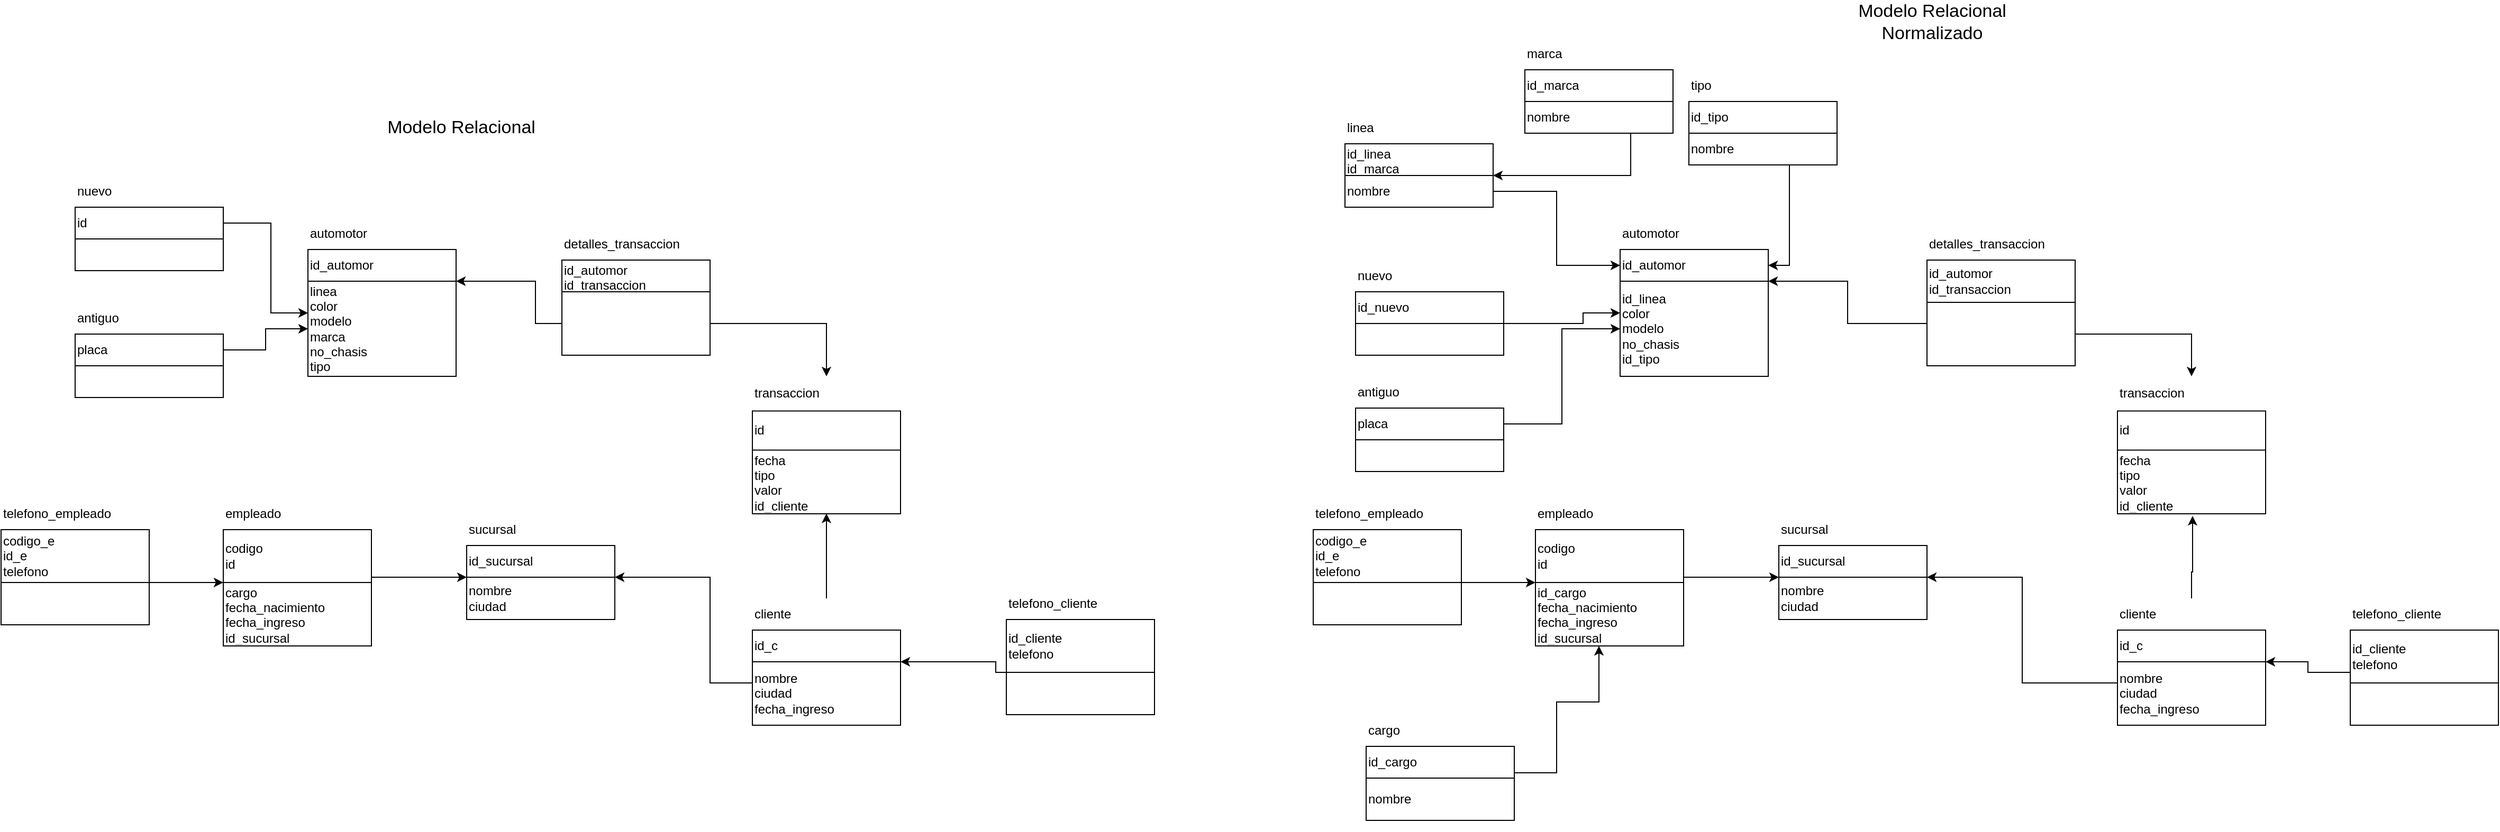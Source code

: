 <mxfile version="21.7.2" type="github">
  <diagram id="R2lEEEUBdFMjLlhIrx00" name="Page-1">
    <mxGraphModel dx="2007" dy="1771" grid="1" gridSize="10" guides="1" tooltips="1" connect="1" arrows="1" fold="1" page="1" pageScale="1" pageWidth="850" pageHeight="1100" math="0" shadow="0" extFonts="Permanent Marker^https://fonts.googleapis.com/css?family=Permanent+Marker">
      <root>
        <mxCell id="0" />
        <mxCell id="1" parent="0" />
        <mxCell id="caQOpXR8TpU0hCaSds-r-81" value="" style="group" vertex="1" connectable="0" parent="1">
          <mxGeometry x="-100" y="120" width="140" height="110" as="geometry" />
        </mxCell>
        <mxCell id="caQOpXR8TpU0hCaSds-r-75" value="" style="shape=table;startSize=0;container=1;collapsible=0;childLayout=tableLayout;" vertex="1" parent="caQOpXR8TpU0hCaSds-r-81">
          <mxGeometry y="30" width="140" height="120" as="geometry" />
        </mxCell>
        <mxCell id="caQOpXR8TpU0hCaSds-r-76" value="" style="shape=tableRow;horizontal=0;startSize=0;swimlaneHead=0;swimlaneBody=0;strokeColor=inherit;top=0;left=0;bottom=0;right=0;collapsible=0;dropTarget=0;fillColor=none;points=[[0,0.5],[1,0.5]];portConstraint=eastwest;" vertex="1" parent="caQOpXR8TpU0hCaSds-r-75">
          <mxGeometry width="140" height="30" as="geometry" />
        </mxCell>
        <mxCell id="caQOpXR8TpU0hCaSds-r-77" value="id_automor" style="shape=partialRectangle;html=1;whiteSpace=wrap;connectable=0;strokeColor=inherit;overflow=hidden;fillColor=none;top=0;left=0;bottom=0;right=0;pointerEvents=1;align=left;" vertex="1" parent="caQOpXR8TpU0hCaSds-r-76">
          <mxGeometry width="140" height="30" as="geometry">
            <mxRectangle width="140" height="30" as="alternateBounds" />
          </mxGeometry>
        </mxCell>
        <mxCell id="caQOpXR8TpU0hCaSds-r-78" value="" style="shape=tableRow;horizontal=0;startSize=0;swimlaneHead=0;swimlaneBody=0;strokeColor=inherit;top=0;left=0;bottom=0;right=0;collapsible=0;dropTarget=0;fillColor=none;points=[[0,0.5],[1,0.5]];portConstraint=eastwest;" vertex="1" parent="caQOpXR8TpU0hCaSds-r-75">
          <mxGeometry y="30" width="140" height="90" as="geometry" />
        </mxCell>
        <mxCell id="caQOpXR8TpU0hCaSds-r-79" value="linea&lt;br style=&quot;border-color: var(--border-color);&quot;&gt;&lt;span style=&quot;&quot;&gt;color&lt;/span&gt;&lt;br style=&quot;border-color: var(--border-color);&quot;&gt;&lt;span style=&quot;&quot;&gt;modelo&lt;/span&gt;&lt;br style=&quot;border-color: var(--border-color);&quot;&gt;&lt;span style=&quot;&quot;&gt;marca&lt;/span&gt;&lt;br style=&quot;border-color: var(--border-color);&quot;&gt;&lt;span style=&quot;&quot;&gt;no_chasis&lt;/span&gt;&lt;br style=&quot;border-color: var(--border-color);&quot;&gt;&lt;span style=&quot;&quot;&gt;tipo&lt;/span&gt;&lt;span style=&quot;border-color: var(--border-color);&quot;&gt;&lt;span style=&quot;white-space: pre;&quot;&gt;&amp;nbsp;&amp;nbsp;&amp;nbsp;&amp;nbsp;&lt;/span&gt;&lt;/span&gt;&lt;span style=&quot;border-color: var(--border-color);&quot;&gt;&lt;span style=&quot;white-space: pre;&quot;&gt;&amp;nbsp;&amp;nbsp;&amp;nbsp;&amp;nbsp;&lt;/span&gt;&lt;/span&gt;&lt;span style=&quot;border-color: var(--border-color);&quot;&gt;&lt;span style=&quot;white-space: pre;&quot;&gt;&amp;nbsp;&amp;nbsp;&amp;nbsp;&amp;nbsp;&lt;/span&gt;&lt;/span&gt;&lt;span style=&quot;border-color: var(--border-color);&quot;&gt;&lt;span style=&quot;white-space: pre;&quot;&gt;&amp;nbsp;&amp;nbsp;&amp;nbsp;&amp;nbsp;&lt;/span&gt;&lt;/span&gt;&lt;span style=&quot;border-color: var(--border-color);&quot;&gt;&lt;span style=&quot;white-space: pre;&quot;&gt;&amp;nbsp;&amp;nbsp;&amp;nbsp;&amp;nbsp;&lt;/span&gt;&lt;/span&gt;&lt;span style=&quot;border-color: var(--border-color);&quot;&gt;&lt;span style=&quot;white-space: pre;&quot;&gt;&amp;nbsp;&amp;nbsp;&amp;nbsp;&amp;nbsp;&lt;/span&gt;&lt;/span&gt;&lt;span style=&quot;border-color: var(--border-color);&quot;&gt;&lt;span style=&quot;white-space: pre;&quot;&gt;&amp;nbsp;&amp;nbsp;&amp;nbsp;&amp;nbsp;&lt;/span&gt;&lt;/span&gt;&lt;span style=&quot;border-color: var(--border-color);&quot;&gt;&lt;span style=&quot;white-space: pre;&quot;&gt;&amp;nbsp;&amp;nbsp;&amp;nbsp;&amp;nbsp;&lt;/span&gt;&lt;/span&gt;&lt;span style=&quot;border-color: var(--border-color);&quot;&gt;&lt;span style=&quot;white-space: pre;&quot;&gt;&amp;nbsp;&amp;nbsp;&amp;nbsp;&amp;nbsp;&lt;/span&gt;&lt;/span&gt;" style="shape=partialRectangle;html=1;whiteSpace=wrap;connectable=0;strokeColor=inherit;overflow=hidden;fillColor=none;top=0;left=0;bottom=0;right=0;pointerEvents=1;align=left;" vertex="1" parent="caQOpXR8TpU0hCaSds-r-78">
          <mxGeometry width="140" height="90" as="geometry">
            <mxRectangle width="140" height="90" as="alternateBounds" />
          </mxGeometry>
        </mxCell>
        <mxCell id="caQOpXR8TpU0hCaSds-r-80" value="automotor" style="text;html=1;strokeColor=none;fillColor=none;align=left;verticalAlign=middle;whiteSpace=wrap;rounded=0;" vertex="1" parent="caQOpXR8TpU0hCaSds-r-81">
          <mxGeometry width="140" height="30" as="geometry" />
        </mxCell>
        <mxCell id="caQOpXR8TpU0hCaSds-r-86" value="" style="group" vertex="1" connectable="0" parent="1">
          <mxGeometry x="-320" y="80" width="140" height="110" as="geometry" />
        </mxCell>
        <mxCell id="caQOpXR8TpU0hCaSds-r-87" value="" style="shape=table;startSize=0;container=1;collapsible=0;childLayout=tableLayout;" vertex="1" parent="caQOpXR8TpU0hCaSds-r-86">
          <mxGeometry y="30" width="140" height="60" as="geometry" />
        </mxCell>
        <mxCell id="caQOpXR8TpU0hCaSds-r-88" value="" style="shape=tableRow;horizontal=0;startSize=0;swimlaneHead=0;swimlaneBody=0;strokeColor=inherit;top=0;left=0;bottom=0;right=0;collapsible=0;dropTarget=0;fillColor=none;points=[[0,0.5],[1,0.5]];portConstraint=eastwest;" vertex="1" parent="caQOpXR8TpU0hCaSds-r-87">
          <mxGeometry width="140" height="30" as="geometry" />
        </mxCell>
        <mxCell id="caQOpXR8TpU0hCaSds-r-89" value="id" style="shape=partialRectangle;html=1;whiteSpace=wrap;connectable=0;strokeColor=inherit;overflow=hidden;fillColor=none;top=0;left=0;bottom=0;right=0;pointerEvents=1;align=left;" vertex="1" parent="caQOpXR8TpU0hCaSds-r-88">
          <mxGeometry width="140" height="30" as="geometry">
            <mxRectangle width="140" height="30" as="alternateBounds" />
          </mxGeometry>
        </mxCell>
        <mxCell id="caQOpXR8TpU0hCaSds-r-90" value="" style="shape=tableRow;horizontal=0;startSize=0;swimlaneHead=0;swimlaneBody=0;strokeColor=inherit;top=0;left=0;bottom=0;right=0;collapsible=0;dropTarget=0;fillColor=none;points=[[0,0.5],[1,0.5]];portConstraint=eastwest;" vertex="1" parent="caQOpXR8TpU0hCaSds-r-87">
          <mxGeometry y="30" width="140" height="30" as="geometry" />
        </mxCell>
        <mxCell id="caQOpXR8TpU0hCaSds-r-91" value="" style="shape=partialRectangle;html=1;whiteSpace=wrap;connectable=0;strokeColor=inherit;overflow=hidden;fillColor=none;top=0;left=0;bottom=0;right=0;pointerEvents=1;align=left;" vertex="1" parent="caQOpXR8TpU0hCaSds-r-90">
          <mxGeometry width="140" height="30" as="geometry">
            <mxRectangle width="140" height="30" as="alternateBounds" />
          </mxGeometry>
        </mxCell>
        <mxCell id="caQOpXR8TpU0hCaSds-r-92" value="nuevo" style="text;html=1;strokeColor=none;fillColor=none;align=left;verticalAlign=middle;whiteSpace=wrap;rounded=0;" vertex="1" parent="caQOpXR8TpU0hCaSds-r-86">
          <mxGeometry width="140" height="30" as="geometry" />
        </mxCell>
        <mxCell id="caQOpXR8TpU0hCaSds-r-93" value="" style="group" vertex="1" connectable="0" parent="1">
          <mxGeometry x="-320" y="200" width="140" height="110" as="geometry" />
        </mxCell>
        <mxCell id="caQOpXR8TpU0hCaSds-r-94" value="" style="shape=table;startSize=0;container=1;collapsible=0;childLayout=tableLayout;" vertex="1" parent="caQOpXR8TpU0hCaSds-r-93">
          <mxGeometry y="30" width="140" height="60" as="geometry" />
        </mxCell>
        <mxCell id="caQOpXR8TpU0hCaSds-r-95" value="" style="shape=tableRow;horizontal=0;startSize=0;swimlaneHead=0;swimlaneBody=0;strokeColor=inherit;top=0;left=0;bottom=0;right=0;collapsible=0;dropTarget=0;fillColor=none;points=[[0,0.5],[1,0.5]];portConstraint=eastwest;" vertex="1" parent="caQOpXR8TpU0hCaSds-r-94">
          <mxGeometry width="140" height="30" as="geometry" />
        </mxCell>
        <mxCell id="caQOpXR8TpU0hCaSds-r-96" value="placa" style="shape=partialRectangle;html=1;whiteSpace=wrap;connectable=0;strokeColor=inherit;overflow=hidden;fillColor=none;top=0;left=0;bottom=0;right=0;pointerEvents=1;align=left;" vertex="1" parent="caQOpXR8TpU0hCaSds-r-95">
          <mxGeometry width="140" height="30" as="geometry">
            <mxRectangle width="140" height="30" as="alternateBounds" />
          </mxGeometry>
        </mxCell>
        <mxCell id="caQOpXR8TpU0hCaSds-r-97" value="" style="shape=tableRow;horizontal=0;startSize=0;swimlaneHead=0;swimlaneBody=0;strokeColor=inherit;top=0;left=0;bottom=0;right=0;collapsible=0;dropTarget=0;fillColor=none;points=[[0,0.5],[1,0.5]];portConstraint=eastwest;" vertex="1" parent="caQOpXR8TpU0hCaSds-r-94">
          <mxGeometry y="30" width="140" height="30" as="geometry" />
        </mxCell>
        <mxCell id="caQOpXR8TpU0hCaSds-r-98" value="" style="shape=partialRectangle;html=1;whiteSpace=wrap;connectable=0;strokeColor=inherit;overflow=hidden;fillColor=none;top=0;left=0;bottom=0;right=0;pointerEvents=1;align=left;" vertex="1" parent="caQOpXR8TpU0hCaSds-r-97">
          <mxGeometry width="140" height="30" as="geometry">
            <mxRectangle width="140" height="30" as="alternateBounds" />
          </mxGeometry>
        </mxCell>
        <mxCell id="caQOpXR8TpU0hCaSds-r-99" value="antiguo" style="text;html=1;strokeColor=none;fillColor=none;align=left;verticalAlign=middle;whiteSpace=wrap;rounded=0;" vertex="1" parent="caQOpXR8TpU0hCaSds-r-93">
          <mxGeometry width="140" height="30" as="geometry" />
        </mxCell>
        <mxCell id="caQOpXR8TpU0hCaSds-r-100" style="edgeStyle=orthogonalEdgeStyle;rounded=0;orthogonalLoop=1;jettySize=auto;html=1;" edge="1" parent="1" source="caQOpXR8TpU0hCaSds-r-88" target="caQOpXR8TpU0hCaSds-r-78">
          <mxGeometry relative="1" as="geometry">
            <Array as="points">
              <mxPoint x="-135" y="125" />
              <mxPoint x="-135" y="210" />
            </Array>
          </mxGeometry>
        </mxCell>
        <mxCell id="caQOpXR8TpU0hCaSds-r-101" style="edgeStyle=orthogonalEdgeStyle;rounded=0;orthogonalLoop=1;jettySize=auto;html=1;" edge="1" parent="1" source="caQOpXR8TpU0hCaSds-r-95" target="caQOpXR8TpU0hCaSds-r-78">
          <mxGeometry relative="1" as="geometry" />
        </mxCell>
        <mxCell id="caQOpXR8TpU0hCaSds-r-102" value="" style="group" vertex="1" connectable="0" parent="1">
          <mxGeometry x="-180" y="385" width="140" height="110" as="geometry" />
        </mxCell>
        <mxCell id="caQOpXR8TpU0hCaSds-r-103" value="" style="shape=table;startSize=0;container=1;collapsible=0;childLayout=tableLayout;" vertex="1" parent="caQOpXR8TpU0hCaSds-r-102">
          <mxGeometry y="30" width="140" height="110" as="geometry" />
        </mxCell>
        <mxCell id="caQOpXR8TpU0hCaSds-r-104" value="" style="shape=tableRow;horizontal=0;startSize=0;swimlaneHead=0;swimlaneBody=0;strokeColor=inherit;top=0;left=0;bottom=0;right=0;collapsible=0;dropTarget=0;fillColor=none;points=[[0,0.5],[1,0.5]];portConstraint=eastwest;" vertex="1" parent="caQOpXR8TpU0hCaSds-r-103">
          <mxGeometry width="140" height="50" as="geometry" />
        </mxCell>
        <mxCell id="caQOpXR8TpU0hCaSds-r-105" value="codigo&lt;br&gt;id" style="shape=partialRectangle;html=1;whiteSpace=wrap;connectable=0;strokeColor=inherit;overflow=hidden;fillColor=none;top=0;left=0;bottom=0;right=0;pointerEvents=1;align=left;" vertex="1" parent="caQOpXR8TpU0hCaSds-r-104">
          <mxGeometry width="140" height="50" as="geometry">
            <mxRectangle width="140" height="50" as="alternateBounds" />
          </mxGeometry>
        </mxCell>
        <mxCell id="caQOpXR8TpU0hCaSds-r-106" value="" style="shape=tableRow;horizontal=0;startSize=0;swimlaneHead=0;swimlaneBody=0;strokeColor=inherit;top=0;left=0;bottom=0;right=0;collapsible=0;dropTarget=0;fillColor=none;points=[[0,0.5],[1,0.5]];portConstraint=eastwest;" vertex="1" parent="caQOpXR8TpU0hCaSds-r-103">
          <mxGeometry y="50" width="140" height="60" as="geometry" />
        </mxCell>
        <mxCell id="caQOpXR8TpU0hCaSds-r-107" value="cargo&lt;br&gt;fecha_nacimiento&lt;br&gt;fecha_ingreso&lt;span style=&quot;white-space: pre;&quot;&gt;&#x9;&lt;/span&gt;&lt;br&gt;id_sucursal" style="shape=partialRectangle;html=1;whiteSpace=wrap;connectable=0;strokeColor=inherit;overflow=hidden;fillColor=none;top=0;left=0;bottom=0;right=0;pointerEvents=1;align=left;" vertex="1" parent="caQOpXR8TpU0hCaSds-r-106">
          <mxGeometry width="140" height="60" as="geometry">
            <mxRectangle width="140" height="60" as="alternateBounds" />
          </mxGeometry>
        </mxCell>
        <mxCell id="caQOpXR8TpU0hCaSds-r-108" value="empleado" style="text;html=1;strokeColor=none;fillColor=none;align=left;verticalAlign=middle;whiteSpace=wrap;rounded=0;" vertex="1" parent="caQOpXR8TpU0hCaSds-r-102">
          <mxGeometry width="140" height="30" as="geometry" />
        </mxCell>
        <mxCell id="caQOpXR8TpU0hCaSds-r-114" value="" style="group" vertex="1" connectable="0" parent="1">
          <mxGeometry x="-390" y="385" width="140" height="110" as="geometry" />
        </mxCell>
        <mxCell id="caQOpXR8TpU0hCaSds-r-115" value="" style="shape=table;startSize=0;container=1;collapsible=0;childLayout=tableLayout;" vertex="1" parent="caQOpXR8TpU0hCaSds-r-114">
          <mxGeometry y="30" width="140" height="90" as="geometry" />
        </mxCell>
        <mxCell id="caQOpXR8TpU0hCaSds-r-116" value="" style="shape=tableRow;horizontal=0;startSize=0;swimlaneHead=0;swimlaneBody=0;strokeColor=inherit;top=0;left=0;bottom=0;right=0;collapsible=0;dropTarget=0;fillColor=none;points=[[0,0.5],[1,0.5]];portConstraint=eastwest;" vertex="1" parent="caQOpXR8TpU0hCaSds-r-115">
          <mxGeometry width="140" height="50" as="geometry" />
        </mxCell>
        <mxCell id="caQOpXR8TpU0hCaSds-r-117" value="codigo_e&lt;br&gt;id_e&lt;br&gt;telefono" style="shape=partialRectangle;html=1;whiteSpace=wrap;connectable=0;strokeColor=inherit;overflow=hidden;fillColor=none;top=0;left=0;bottom=0;right=0;pointerEvents=1;align=left;" vertex="1" parent="caQOpXR8TpU0hCaSds-r-116">
          <mxGeometry width="140" height="50" as="geometry">
            <mxRectangle width="140" height="50" as="alternateBounds" />
          </mxGeometry>
        </mxCell>
        <mxCell id="caQOpXR8TpU0hCaSds-r-118" value="" style="shape=tableRow;horizontal=0;startSize=0;swimlaneHead=0;swimlaneBody=0;strokeColor=inherit;top=0;left=0;bottom=0;right=0;collapsible=0;dropTarget=0;fillColor=none;points=[[0,0.5],[1,0.5]];portConstraint=eastwest;" vertex="1" parent="caQOpXR8TpU0hCaSds-r-115">
          <mxGeometry y="50" width="140" height="40" as="geometry" />
        </mxCell>
        <mxCell id="caQOpXR8TpU0hCaSds-r-119" value="" style="shape=partialRectangle;html=1;whiteSpace=wrap;connectable=0;strokeColor=inherit;overflow=hidden;fillColor=none;top=0;left=0;bottom=0;right=0;pointerEvents=1;align=left;" vertex="1" parent="caQOpXR8TpU0hCaSds-r-118">
          <mxGeometry width="140" height="40" as="geometry">
            <mxRectangle width="140" height="40" as="alternateBounds" />
          </mxGeometry>
        </mxCell>
        <mxCell id="caQOpXR8TpU0hCaSds-r-120" value="telefono_empleado" style="text;html=1;strokeColor=none;fillColor=none;align=left;verticalAlign=middle;whiteSpace=wrap;rounded=0;" vertex="1" parent="caQOpXR8TpU0hCaSds-r-114">
          <mxGeometry width="140" height="30" as="geometry" />
        </mxCell>
        <mxCell id="caQOpXR8TpU0hCaSds-r-121" style="edgeStyle=orthogonalEdgeStyle;rounded=0;orthogonalLoop=1;jettySize=auto;html=1;" edge="1" parent="1" source="caQOpXR8TpU0hCaSds-r-116" target="caQOpXR8TpU0hCaSds-r-104">
          <mxGeometry relative="1" as="geometry">
            <Array as="points">
              <mxPoint x="-230" y="465" />
              <mxPoint x="-230" y="465" />
            </Array>
          </mxGeometry>
        </mxCell>
        <mxCell id="caQOpXR8TpU0hCaSds-r-122" value="" style="group" vertex="1" connectable="0" parent="1">
          <mxGeometry x="320" y="270" width="140" height="130" as="geometry" />
        </mxCell>
        <mxCell id="caQOpXR8TpU0hCaSds-r-123" value="" style="shape=table;startSize=0;container=1;collapsible=0;childLayout=tableLayout;" vertex="1" parent="caQOpXR8TpU0hCaSds-r-122">
          <mxGeometry y="32.73" width="140" height="97.27" as="geometry" />
        </mxCell>
        <mxCell id="caQOpXR8TpU0hCaSds-r-124" value="" style="shape=tableRow;horizontal=0;startSize=0;swimlaneHead=0;swimlaneBody=0;strokeColor=inherit;top=0;left=0;bottom=0;right=0;collapsible=0;dropTarget=0;fillColor=none;points=[[0,0.5],[1,0.5]];portConstraint=eastwest;" vertex="1" parent="caQOpXR8TpU0hCaSds-r-123">
          <mxGeometry width="140" height="37" as="geometry" />
        </mxCell>
        <mxCell id="caQOpXR8TpU0hCaSds-r-125" value="id" style="shape=partialRectangle;html=1;whiteSpace=wrap;connectable=0;strokeColor=inherit;overflow=hidden;fillColor=none;top=0;left=0;bottom=0;right=0;pointerEvents=1;align=left;" vertex="1" parent="caQOpXR8TpU0hCaSds-r-124">
          <mxGeometry width="140" height="37" as="geometry">
            <mxRectangle width="140" height="37" as="alternateBounds" />
          </mxGeometry>
        </mxCell>
        <mxCell id="caQOpXR8TpU0hCaSds-r-126" value="" style="shape=tableRow;horizontal=0;startSize=0;swimlaneHead=0;swimlaneBody=0;strokeColor=inherit;top=0;left=0;bottom=0;right=0;collapsible=0;dropTarget=0;fillColor=none;points=[[0,0.5],[1,0.5]];portConstraint=eastwest;" vertex="1" parent="caQOpXR8TpU0hCaSds-r-123">
          <mxGeometry y="37" width="140" height="60" as="geometry" />
        </mxCell>
        <mxCell id="caQOpXR8TpU0hCaSds-r-127" value="fecha&lt;br&gt;tipo&lt;br&gt;valor&lt;br&gt;id_cliente" style="shape=partialRectangle;html=1;whiteSpace=wrap;connectable=0;strokeColor=inherit;overflow=hidden;fillColor=none;top=0;left=0;bottom=0;right=0;pointerEvents=1;align=left;" vertex="1" parent="caQOpXR8TpU0hCaSds-r-126">
          <mxGeometry width="140" height="60" as="geometry">
            <mxRectangle width="140" height="60" as="alternateBounds" />
          </mxGeometry>
        </mxCell>
        <mxCell id="caQOpXR8TpU0hCaSds-r-128" value="transaccion" style="text;html=1;strokeColor=none;fillColor=none;align=left;verticalAlign=middle;whiteSpace=wrap;rounded=0;" vertex="1" parent="caQOpXR8TpU0hCaSds-r-122">
          <mxGeometry width="140" height="32.727" as="geometry" />
        </mxCell>
        <mxCell id="caQOpXR8TpU0hCaSds-r-129" value="" style="group" vertex="1" connectable="0" parent="1">
          <mxGeometry x="50" y="400" width="140" height="110" as="geometry" />
        </mxCell>
        <mxCell id="caQOpXR8TpU0hCaSds-r-130" value="" style="shape=table;startSize=0;container=1;collapsible=0;childLayout=tableLayout;" vertex="1" parent="caQOpXR8TpU0hCaSds-r-129">
          <mxGeometry y="30" width="140" height="70" as="geometry" />
        </mxCell>
        <mxCell id="caQOpXR8TpU0hCaSds-r-131" value="" style="shape=tableRow;horizontal=0;startSize=0;swimlaneHead=0;swimlaneBody=0;strokeColor=inherit;top=0;left=0;bottom=0;right=0;collapsible=0;dropTarget=0;fillColor=none;points=[[0,0.5],[1,0.5]];portConstraint=eastwest;" vertex="1" parent="caQOpXR8TpU0hCaSds-r-130">
          <mxGeometry width="140" height="30" as="geometry" />
        </mxCell>
        <mxCell id="caQOpXR8TpU0hCaSds-r-132" value="id_sucursal" style="shape=partialRectangle;html=1;whiteSpace=wrap;connectable=0;strokeColor=inherit;overflow=hidden;fillColor=none;top=0;left=0;bottom=0;right=0;pointerEvents=1;align=left;" vertex="1" parent="caQOpXR8TpU0hCaSds-r-131">
          <mxGeometry width="140" height="30" as="geometry">
            <mxRectangle width="140" height="30" as="alternateBounds" />
          </mxGeometry>
        </mxCell>
        <mxCell id="caQOpXR8TpU0hCaSds-r-133" value="" style="shape=tableRow;horizontal=0;startSize=0;swimlaneHead=0;swimlaneBody=0;strokeColor=inherit;top=0;left=0;bottom=0;right=0;collapsible=0;dropTarget=0;fillColor=none;points=[[0,0.5],[1,0.5]];portConstraint=eastwest;" vertex="1" parent="caQOpXR8TpU0hCaSds-r-130">
          <mxGeometry y="30" width="140" height="40" as="geometry" />
        </mxCell>
        <mxCell id="caQOpXR8TpU0hCaSds-r-134" value="nombre&lt;br&gt;ciudad" style="shape=partialRectangle;html=1;whiteSpace=wrap;connectable=0;strokeColor=inherit;overflow=hidden;fillColor=none;top=0;left=0;bottom=0;right=0;pointerEvents=1;align=left;" vertex="1" parent="caQOpXR8TpU0hCaSds-r-133">
          <mxGeometry width="140" height="40" as="geometry">
            <mxRectangle width="140" height="40" as="alternateBounds" />
          </mxGeometry>
        </mxCell>
        <mxCell id="caQOpXR8TpU0hCaSds-r-135" value="sucursal" style="text;html=1;strokeColor=none;fillColor=none;align=left;verticalAlign=middle;whiteSpace=wrap;rounded=0;" vertex="1" parent="caQOpXR8TpU0hCaSds-r-129">
          <mxGeometry width="140" height="30" as="geometry" />
        </mxCell>
        <mxCell id="caQOpXR8TpU0hCaSds-r-136" value="" style="group" vertex="1" connectable="0" parent="1">
          <mxGeometry x="320" y="480" width="140" height="110" as="geometry" />
        </mxCell>
        <mxCell id="caQOpXR8TpU0hCaSds-r-137" value="" style="shape=table;startSize=0;container=1;collapsible=0;childLayout=tableLayout;" vertex="1" parent="caQOpXR8TpU0hCaSds-r-136">
          <mxGeometry y="30" width="140" height="90" as="geometry" />
        </mxCell>
        <mxCell id="caQOpXR8TpU0hCaSds-r-138" value="" style="shape=tableRow;horizontal=0;startSize=0;swimlaneHead=0;swimlaneBody=0;strokeColor=inherit;top=0;left=0;bottom=0;right=0;collapsible=0;dropTarget=0;fillColor=none;points=[[0,0.5],[1,0.5]];portConstraint=eastwest;" vertex="1" parent="caQOpXR8TpU0hCaSds-r-137">
          <mxGeometry width="140" height="30" as="geometry" />
        </mxCell>
        <mxCell id="caQOpXR8TpU0hCaSds-r-139" value="id_c" style="shape=partialRectangle;html=1;whiteSpace=wrap;connectable=0;strokeColor=inherit;overflow=hidden;fillColor=none;top=0;left=0;bottom=0;right=0;pointerEvents=1;align=left;" vertex="1" parent="caQOpXR8TpU0hCaSds-r-138">
          <mxGeometry width="140" height="30" as="geometry">
            <mxRectangle width="140" height="30" as="alternateBounds" />
          </mxGeometry>
        </mxCell>
        <mxCell id="caQOpXR8TpU0hCaSds-r-140" value="" style="shape=tableRow;horizontal=0;startSize=0;swimlaneHead=0;swimlaneBody=0;strokeColor=inherit;top=0;left=0;bottom=0;right=0;collapsible=0;dropTarget=0;fillColor=none;points=[[0,0.5],[1,0.5]];portConstraint=eastwest;" vertex="1" parent="caQOpXR8TpU0hCaSds-r-137">
          <mxGeometry y="30" width="140" height="60" as="geometry" />
        </mxCell>
        <mxCell id="caQOpXR8TpU0hCaSds-r-141" value="nombre&lt;br&gt;ciudad&lt;br&gt;fecha_ingreso" style="shape=partialRectangle;html=1;whiteSpace=wrap;connectable=0;strokeColor=inherit;overflow=hidden;fillColor=none;top=0;left=0;bottom=0;right=0;pointerEvents=1;align=left;" vertex="1" parent="caQOpXR8TpU0hCaSds-r-140">
          <mxGeometry width="140" height="60" as="geometry">
            <mxRectangle width="140" height="60" as="alternateBounds" />
          </mxGeometry>
        </mxCell>
        <mxCell id="caQOpXR8TpU0hCaSds-r-142" value="cliente" style="text;html=1;strokeColor=none;fillColor=none;align=left;verticalAlign=middle;whiteSpace=wrap;rounded=0;" vertex="1" parent="caQOpXR8TpU0hCaSds-r-136">
          <mxGeometry width="140" height="30" as="geometry" />
        </mxCell>
        <mxCell id="caQOpXR8TpU0hCaSds-r-143" value="" style="group" vertex="1" connectable="0" parent="1">
          <mxGeometry x="560" y="470" width="140" height="110" as="geometry" />
        </mxCell>
        <mxCell id="caQOpXR8TpU0hCaSds-r-144" value="" style="shape=table;startSize=0;container=1;collapsible=0;childLayout=tableLayout;" vertex="1" parent="caQOpXR8TpU0hCaSds-r-143">
          <mxGeometry y="30" width="140" height="90" as="geometry" />
        </mxCell>
        <mxCell id="caQOpXR8TpU0hCaSds-r-145" value="" style="shape=tableRow;horizontal=0;startSize=0;swimlaneHead=0;swimlaneBody=0;strokeColor=inherit;top=0;left=0;bottom=0;right=0;collapsible=0;dropTarget=0;fillColor=none;points=[[0,0.5],[1,0.5]];portConstraint=eastwest;" vertex="1" parent="caQOpXR8TpU0hCaSds-r-144">
          <mxGeometry width="140" height="50" as="geometry" />
        </mxCell>
        <mxCell id="caQOpXR8TpU0hCaSds-r-146" value="id_cliente&lt;br&gt;telefono" style="shape=partialRectangle;html=1;whiteSpace=wrap;connectable=0;strokeColor=inherit;overflow=hidden;fillColor=none;top=0;left=0;bottom=0;right=0;pointerEvents=1;align=left;" vertex="1" parent="caQOpXR8TpU0hCaSds-r-145">
          <mxGeometry width="140" height="50" as="geometry">
            <mxRectangle width="140" height="50" as="alternateBounds" />
          </mxGeometry>
        </mxCell>
        <mxCell id="caQOpXR8TpU0hCaSds-r-147" value="" style="shape=tableRow;horizontal=0;startSize=0;swimlaneHead=0;swimlaneBody=0;strokeColor=inherit;top=0;left=0;bottom=0;right=0;collapsible=0;dropTarget=0;fillColor=none;points=[[0,0.5],[1,0.5]];portConstraint=eastwest;" vertex="1" parent="caQOpXR8TpU0hCaSds-r-144">
          <mxGeometry y="50" width="140" height="40" as="geometry" />
        </mxCell>
        <mxCell id="caQOpXR8TpU0hCaSds-r-148" value="" style="shape=partialRectangle;html=1;whiteSpace=wrap;connectable=0;strokeColor=inherit;overflow=hidden;fillColor=none;top=0;left=0;bottom=0;right=0;pointerEvents=1;align=left;" vertex="1" parent="caQOpXR8TpU0hCaSds-r-147">
          <mxGeometry width="140" height="40" as="geometry">
            <mxRectangle width="140" height="40" as="alternateBounds" />
          </mxGeometry>
        </mxCell>
        <mxCell id="caQOpXR8TpU0hCaSds-r-149" value="telefono_cliente" style="text;html=1;strokeColor=none;fillColor=none;align=left;verticalAlign=middle;whiteSpace=wrap;rounded=0;" vertex="1" parent="caQOpXR8TpU0hCaSds-r-143">
          <mxGeometry width="140" height="30" as="geometry" />
        </mxCell>
        <mxCell id="caQOpXR8TpU0hCaSds-r-150" style="edgeStyle=orthogonalEdgeStyle;rounded=0;orthogonalLoop=1;jettySize=auto;html=1;" edge="1" parent="1" source="caQOpXR8TpU0hCaSds-r-104" target="caQOpXR8TpU0hCaSds-r-131">
          <mxGeometry relative="1" as="geometry">
            <Array as="points">
              <mxPoint x="-20" y="460" />
              <mxPoint x="-20" y="460" />
            </Array>
          </mxGeometry>
        </mxCell>
        <mxCell id="caQOpXR8TpU0hCaSds-r-152" style="edgeStyle=orthogonalEdgeStyle;rounded=0;orthogonalLoop=1;jettySize=auto;html=1;" edge="1" parent="1" source="caQOpXR8TpU0hCaSds-r-145" target="caQOpXR8TpU0hCaSds-r-138">
          <mxGeometry relative="1" as="geometry">
            <Array as="points">
              <mxPoint x="550" y="550" />
              <mxPoint x="550" y="540" />
            </Array>
          </mxGeometry>
        </mxCell>
        <mxCell id="caQOpXR8TpU0hCaSds-r-153" style="edgeStyle=orthogonalEdgeStyle;rounded=0;orthogonalLoop=1;jettySize=auto;html=1;" edge="1" parent="1" source="caQOpXR8TpU0hCaSds-r-140" target="caQOpXR8TpU0hCaSds-r-131">
          <mxGeometry relative="1" as="geometry">
            <Array as="points">
              <mxPoint x="280" y="560" />
              <mxPoint x="280" y="460" />
            </Array>
          </mxGeometry>
        </mxCell>
        <mxCell id="caQOpXR8TpU0hCaSds-r-155" style="edgeStyle=orthogonalEdgeStyle;rounded=0;orthogonalLoop=1;jettySize=auto;html=1;" edge="1" parent="1" source="caQOpXR8TpU0hCaSds-r-142" target="caQOpXR8TpU0hCaSds-r-126">
          <mxGeometry relative="1" as="geometry">
            <Array as="points">
              <mxPoint x="390" y="470" />
              <mxPoint x="390" y="470" />
            </Array>
          </mxGeometry>
        </mxCell>
        <mxCell id="caQOpXR8TpU0hCaSds-r-156" value="Modelo Relacional" style="text;html=1;strokeColor=none;fillColor=none;align=center;verticalAlign=middle;whiteSpace=wrap;rounded=0;fontSize=17;" vertex="1" parent="1">
          <mxGeometry x="-60" y="20" width="210" height="30" as="geometry" />
        </mxCell>
        <mxCell id="caQOpXR8TpU0hCaSds-r-157" value="" style="group" vertex="1" connectable="0" parent="1">
          <mxGeometry x="140" y="130" width="140" height="110" as="geometry" />
        </mxCell>
        <mxCell id="caQOpXR8TpU0hCaSds-r-158" value="" style="shape=table;startSize=0;container=1;collapsible=0;childLayout=tableLayout;" vertex="1" parent="caQOpXR8TpU0hCaSds-r-157">
          <mxGeometry y="30" width="140" height="90" as="geometry" />
        </mxCell>
        <mxCell id="caQOpXR8TpU0hCaSds-r-159" value="" style="shape=tableRow;horizontal=0;startSize=0;swimlaneHead=0;swimlaneBody=0;strokeColor=inherit;top=0;left=0;bottom=0;right=0;collapsible=0;dropTarget=0;fillColor=none;points=[[0,0.5],[1,0.5]];portConstraint=eastwest;" vertex="1" parent="caQOpXR8TpU0hCaSds-r-158">
          <mxGeometry width="140" height="30" as="geometry" />
        </mxCell>
        <mxCell id="caQOpXR8TpU0hCaSds-r-160" value="id_automor&lt;br&gt;id_transaccion" style="shape=partialRectangle;html=1;whiteSpace=wrap;connectable=0;strokeColor=inherit;overflow=hidden;fillColor=none;top=0;left=0;bottom=0;right=0;pointerEvents=1;align=left;" vertex="1" parent="caQOpXR8TpU0hCaSds-r-159">
          <mxGeometry width="140" height="30" as="geometry">
            <mxRectangle width="140" height="30" as="alternateBounds" />
          </mxGeometry>
        </mxCell>
        <mxCell id="caQOpXR8TpU0hCaSds-r-161" value="" style="shape=tableRow;horizontal=0;startSize=0;swimlaneHead=0;swimlaneBody=0;strokeColor=inherit;top=0;left=0;bottom=0;right=0;collapsible=0;dropTarget=0;fillColor=none;points=[[0,0.5],[1,0.5]];portConstraint=eastwest;" vertex="1" parent="caQOpXR8TpU0hCaSds-r-158">
          <mxGeometry y="30" width="140" height="60" as="geometry" />
        </mxCell>
        <mxCell id="caQOpXR8TpU0hCaSds-r-162" value="" style="shape=partialRectangle;html=1;whiteSpace=wrap;connectable=0;strokeColor=inherit;overflow=hidden;fillColor=none;top=0;left=0;bottom=0;right=0;pointerEvents=1;align=left;" vertex="1" parent="caQOpXR8TpU0hCaSds-r-161">
          <mxGeometry width="140" height="60" as="geometry">
            <mxRectangle width="140" height="60" as="alternateBounds" />
          </mxGeometry>
        </mxCell>
        <mxCell id="caQOpXR8TpU0hCaSds-r-163" value="detalles_transaccion" style="text;html=1;strokeColor=none;fillColor=none;align=left;verticalAlign=middle;whiteSpace=wrap;rounded=0;" vertex="1" parent="caQOpXR8TpU0hCaSds-r-157">
          <mxGeometry width="140" height="30" as="geometry" />
        </mxCell>
        <mxCell id="caQOpXR8TpU0hCaSds-r-164" style="edgeStyle=orthogonalEdgeStyle;rounded=0;orthogonalLoop=1;jettySize=auto;html=1;" edge="1" parent="1" source="caQOpXR8TpU0hCaSds-r-161" target="caQOpXR8TpU0hCaSds-r-76">
          <mxGeometry relative="1" as="geometry">
            <Array as="points">
              <mxPoint x="115" y="220" />
              <mxPoint x="115" y="180" />
            </Array>
          </mxGeometry>
        </mxCell>
        <mxCell id="caQOpXR8TpU0hCaSds-r-165" style="edgeStyle=orthogonalEdgeStyle;rounded=0;orthogonalLoop=1;jettySize=auto;html=1;" edge="1" parent="1" source="caQOpXR8TpU0hCaSds-r-161" target="caQOpXR8TpU0hCaSds-r-128">
          <mxGeometry relative="1" as="geometry" />
        </mxCell>
        <mxCell id="caQOpXR8TpU0hCaSds-r-166" value="Modelo Relacional Normalizado" style="text;html=1;strokeColor=none;fillColor=none;align=center;verticalAlign=middle;whiteSpace=wrap;rounded=0;fontSize=17;" vertex="1" parent="1">
          <mxGeometry x="1330" y="-80" width="210" height="30" as="geometry" />
        </mxCell>
        <mxCell id="caQOpXR8TpU0hCaSds-r-167" value="" style="group" vertex="1" connectable="0" parent="1">
          <mxGeometry x="1140" y="120" width="140" height="110" as="geometry" />
        </mxCell>
        <mxCell id="caQOpXR8TpU0hCaSds-r-168" value="" style="shape=table;startSize=0;container=1;collapsible=0;childLayout=tableLayout;" vertex="1" parent="caQOpXR8TpU0hCaSds-r-167">
          <mxGeometry y="30" width="140" height="120" as="geometry" />
        </mxCell>
        <mxCell id="caQOpXR8TpU0hCaSds-r-169" value="" style="shape=tableRow;horizontal=0;startSize=0;swimlaneHead=0;swimlaneBody=0;strokeColor=inherit;top=0;left=0;bottom=0;right=0;collapsible=0;dropTarget=0;fillColor=none;points=[[0,0.5],[1,0.5]];portConstraint=eastwest;" vertex="1" parent="caQOpXR8TpU0hCaSds-r-168">
          <mxGeometry width="140" height="30" as="geometry" />
        </mxCell>
        <mxCell id="caQOpXR8TpU0hCaSds-r-170" value="id_automor" style="shape=partialRectangle;html=1;whiteSpace=wrap;connectable=0;strokeColor=inherit;overflow=hidden;fillColor=none;top=0;left=0;bottom=0;right=0;pointerEvents=1;align=left;" vertex="1" parent="caQOpXR8TpU0hCaSds-r-169">
          <mxGeometry width="140" height="30" as="geometry">
            <mxRectangle width="140" height="30" as="alternateBounds" />
          </mxGeometry>
        </mxCell>
        <mxCell id="caQOpXR8TpU0hCaSds-r-171" value="" style="shape=tableRow;horizontal=0;startSize=0;swimlaneHead=0;swimlaneBody=0;strokeColor=inherit;top=0;left=0;bottom=0;right=0;collapsible=0;dropTarget=0;fillColor=none;points=[[0,0.5],[1,0.5]];portConstraint=eastwest;" vertex="1" parent="caQOpXR8TpU0hCaSds-r-168">
          <mxGeometry y="30" width="140" height="90" as="geometry" />
        </mxCell>
        <mxCell id="caQOpXR8TpU0hCaSds-r-172" value="id_linea&lt;br style=&quot;border-color: var(--border-color);&quot;&gt;&lt;span style=&quot;&quot;&gt;color&lt;/span&gt;&lt;br style=&quot;border-color: var(--border-color);&quot;&gt;&lt;span style=&quot;&quot;&gt;modelo&lt;/span&gt;&lt;br style=&quot;border-color: var(--border-color);&quot;&gt;&lt;span style=&quot;&quot;&gt;no_chasis&lt;/span&gt;&lt;br style=&quot;border-color: var(--border-color);&quot;&gt;&lt;span style=&quot;&quot;&gt;id_tipo&lt;/span&gt;&lt;span style=&quot;border-color: var(--border-color);&quot;&gt;&lt;span style=&quot;white-space: pre;&quot;&gt;&amp;nbsp;&amp;nbsp;&amp;nbsp;&amp;nbsp;&lt;/span&gt;&lt;/span&gt;&lt;span style=&quot;border-color: var(--border-color);&quot;&gt;&lt;span style=&quot;white-space: pre;&quot;&gt;&amp;nbsp;&amp;nbsp;&amp;nbsp;&amp;nbsp;&lt;/span&gt;&lt;/span&gt;&lt;span style=&quot;border-color: var(--border-color);&quot;&gt;&lt;span style=&quot;white-space: pre;&quot;&gt;&amp;nbsp;&amp;nbsp;&amp;nbsp;&amp;nbsp;&lt;/span&gt;&lt;/span&gt;&lt;span style=&quot;border-color: var(--border-color);&quot;&gt;&lt;span style=&quot;white-space: pre;&quot;&gt;&amp;nbsp;&amp;nbsp;&amp;nbsp;&amp;nbsp;&lt;/span&gt;&lt;/span&gt;&lt;span style=&quot;border-color: var(--border-color);&quot;&gt;&lt;span style=&quot;white-space: pre;&quot;&gt;&amp;nbsp;&amp;nbsp;&amp;nbsp;&amp;nbsp;&lt;/span&gt;&lt;/span&gt;&lt;span style=&quot;border-color: var(--border-color);&quot;&gt;&lt;span style=&quot;white-space: pre;&quot;&gt;&amp;nbsp;&amp;nbsp;&amp;nbsp;&amp;nbsp;&lt;/span&gt;&lt;/span&gt;&lt;span style=&quot;border-color: var(--border-color);&quot;&gt;&lt;span style=&quot;white-space: pre;&quot;&gt;&amp;nbsp;&amp;nbsp;&amp;nbsp;&amp;nbsp;&lt;/span&gt;&lt;/span&gt;&lt;span style=&quot;border-color: var(--border-color);&quot;&gt;&lt;span style=&quot;white-space: pre;&quot;&gt;&amp;nbsp;&amp;nbsp;&amp;nbsp;&amp;nbsp;&lt;/span&gt;&lt;/span&gt;&lt;span style=&quot;border-color: var(--border-color);&quot;&gt;&lt;span style=&quot;white-space: pre;&quot;&gt;&amp;nbsp;&amp;nbsp;&amp;nbsp;&amp;nbsp;&lt;/span&gt;&lt;/span&gt;" style="shape=partialRectangle;html=1;whiteSpace=wrap;connectable=0;strokeColor=inherit;overflow=hidden;fillColor=none;top=0;left=0;bottom=0;right=0;pointerEvents=1;align=left;" vertex="1" parent="caQOpXR8TpU0hCaSds-r-171">
          <mxGeometry width="140" height="90" as="geometry">
            <mxRectangle width="140" height="90" as="alternateBounds" />
          </mxGeometry>
        </mxCell>
        <mxCell id="caQOpXR8TpU0hCaSds-r-173" value="automotor" style="text;html=1;strokeColor=none;fillColor=none;align=left;verticalAlign=middle;whiteSpace=wrap;rounded=0;" vertex="1" parent="caQOpXR8TpU0hCaSds-r-167">
          <mxGeometry width="140" height="30" as="geometry" />
        </mxCell>
        <mxCell id="caQOpXR8TpU0hCaSds-r-174" value="" style="group" vertex="1" connectable="0" parent="1">
          <mxGeometry x="890" y="160" width="140" height="110" as="geometry" />
        </mxCell>
        <mxCell id="caQOpXR8TpU0hCaSds-r-175" value="" style="shape=table;startSize=0;container=1;collapsible=0;childLayout=tableLayout;" vertex="1" parent="caQOpXR8TpU0hCaSds-r-174">
          <mxGeometry y="30" width="140" height="60" as="geometry" />
        </mxCell>
        <mxCell id="caQOpXR8TpU0hCaSds-r-176" value="" style="shape=tableRow;horizontal=0;startSize=0;swimlaneHead=0;swimlaneBody=0;strokeColor=inherit;top=0;left=0;bottom=0;right=0;collapsible=0;dropTarget=0;fillColor=none;points=[[0,0.5],[1,0.5]];portConstraint=eastwest;" vertex="1" parent="caQOpXR8TpU0hCaSds-r-175">
          <mxGeometry width="140" height="30" as="geometry" />
        </mxCell>
        <mxCell id="caQOpXR8TpU0hCaSds-r-177" value="id_nuevo" style="shape=partialRectangle;html=1;whiteSpace=wrap;connectable=0;strokeColor=inherit;overflow=hidden;fillColor=none;top=0;left=0;bottom=0;right=0;pointerEvents=1;align=left;" vertex="1" parent="caQOpXR8TpU0hCaSds-r-176">
          <mxGeometry width="140" height="30" as="geometry">
            <mxRectangle width="140" height="30" as="alternateBounds" />
          </mxGeometry>
        </mxCell>
        <mxCell id="caQOpXR8TpU0hCaSds-r-178" value="" style="shape=tableRow;horizontal=0;startSize=0;swimlaneHead=0;swimlaneBody=0;strokeColor=inherit;top=0;left=0;bottom=0;right=0;collapsible=0;dropTarget=0;fillColor=none;points=[[0,0.5],[1,0.5]];portConstraint=eastwest;" vertex="1" parent="caQOpXR8TpU0hCaSds-r-175">
          <mxGeometry y="30" width="140" height="30" as="geometry" />
        </mxCell>
        <mxCell id="caQOpXR8TpU0hCaSds-r-179" value="" style="shape=partialRectangle;html=1;whiteSpace=wrap;connectable=0;strokeColor=inherit;overflow=hidden;fillColor=none;top=0;left=0;bottom=0;right=0;pointerEvents=1;align=left;" vertex="1" parent="caQOpXR8TpU0hCaSds-r-178">
          <mxGeometry width="140" height="30" as="geometry">
            <mxRectangle width="140" height="30" as="alternateBounds" />
          </mxGeometry>
        </mxCell>
        <mxCell id="caQOpXR8TpU0hCaSds-r-180" value="nuevo" style="text;html=1;strokeColor=none;fillColor=none;align=left;verticalAlign=middle;whiteSpace=wrap;rounded=0;" vertex="1" parent="caQOpXR8TpU0hCaSds-r-174">
          <mxGeometry width="140" height="30" as="geometry" />
        </mxCell>
        <mxCell id="caQOpXR8TpU0hCaSds-r-181" value="" style="group" vertex="1" connectable="0" parent="1">
          <mxGeometry x="890" y="270" width="140" height="110" as="geometry" />
        </mxCell>
        <mxCell id="caQOpXR8TpU0hCaSds-r-182" value="" style="shape=table;startSize=0;container=1;collapsible=0;childLayout=tableLayout;" vertex="1" parent="caQOpXR8TpU0hCaSds-r-181">
          <mxGeometry y="30" width="140" height="60" as="geometry" />
        </mxCell>
        <mxCell id="caQOpXR8TpU0hCaSds-r-183" value="" style="shape=tableRow;horizontal=0;startSize=0;swimlaneHead=0;swimlaneBody=0;strokeColor=inherit;top=0;left=0;bottom=0;right=0;collapsible=0;dropTarget=0;fillColor=none;points=[[0,0.5],[1,0.5]];portConstraint=eastwest;" vertex="1" parent="caQOpXR8TpU0hCaSds-r-182">
          <mxGeometry width="140" height="30" as="geometry" />
        </mxCell>
        <mxCell id="caQOpXR8TpU0hCaSds-r-184" value="placa" style="shape=partialRectangle;html=1;whiteSpace=wrap;connectable=0;strokeColor=inherit;overflow=hidden;fillColor=none;top=0;left=0;bottom=0;right=0;pointerEvents=1;align=left;" vertex="1" parent="caQOpXR8TpU0hCaSds-r-183">
          <mxGeometry width="140" height="30" as="geometry">
            <mxRectangle width="140" height="30" as="alternateBounds" />
          </mxGeometry>
        </mxCell>
        <mxCell id="caQOpXR8TpU0hCaSds-r-185" value="" style="shape=tableRow;horizontal=0;startSize=0;swimlaneHead=0;swimlaneBody=0;strokeColor=inherit;top=0;left=0;bottom=0;right=0;collapsible=0;dropTarget=0;fillColor=none;points=[[0,0.5],[1,0.5]];portConstraint=eastwest;" vertex="1" parent="caQOpXR8TpU0hCaSds-r-182">
          <mxGeometry y="30" width="140" height="30" as="geometry" />
        </mxCell>
        <mxCell id="caQOpXR8TpU0hCaSds-r-186" value="" style="shape=partialRectangle;html=1;whiteSpace=wrap;connectable=0;strokeColor=inherit;overflow=hidden;fillColor=none;top=0;left=0;bottom=0;right=0;pointerEvents=1;align=left;" vertex="1" parent="caQOpXR8TpU0hCaSds-r-185">
          <mxGeometry width="140" height="30" as="geometry">
            <mxRectangle width="140" height="30" as="alternateBounds" />
          </mxGeometry>
        </mxCell>
        <mxCell id="caQOpXR8TpU0hCaSds-r-187" value="antiguo" style="text;html=1;strokeColor=none;fillColor=none;align=left;verticalAlign=middle;whiteSpace=wrap;rounded=0;" vertex="1" parent="caQOpXR8TpU0hCaSds-r-181">
          <mxGeometry width="140" height="30" as="geometry" />
        </mxCell>
        <mxCell id="caQOpXR8TpU0hCaSds-r-188" style="edgeStyle=orthogonalEdgeStyle;rounded=0;orthogonalLoop=1;jettySize=auto;html=1;" edge="1" parent="1" source="caQOpXR8TpU0hCaSds-r-176" target="caQOpXR8TpU0hCaSds-r-171">
          <mxGeometry relative="1" as="geometry">
            <Array as="points">
              <mxPoint x="1105" y="220" />
              <mxPoint x="1105" y="210" />
            </Array>
          </mxGeometry>
        </mxCell>
        <mxCell id="caQOpXR8TpU0hCaSds-r-189" style="edgeStyle=orthogonalEdgeStyle;rounded=0;orthogonalLoop=1;jettySize=auto;html=1;" edge="1" parent="1" source="caQOpXR8TpU0hCaSds-r-183" target="caQOpXR8TpU0hCaSds-r-171">
          <mxGeometry relative="1" as="geometry" />
        </mxCell>
        <mxCell id="caQOpXR8TpU0hCaSds-r-190" value="" style="group" vertex="1" connectable="0" parent="1">
          <mxGeometry x="1060" y="385" width="140" height="110" as="geometry" />
        </mxCell>
        <mxCell id="caQOpXR8TpU0hCaSds-r-191" value="" style="shape=table;startSize=0;container=1;collapsible=0;childLayout=tableLayout;" vertex="1" parent="caQOpXR8TpU0hCaSds-r-190">
          <mxGeometry y="30" width="140" height="110" as="geometry" />
        </mxCell>
        <mxCell id="caQOpXR8TpU0hCaSds-r-192" value="" style="shape=tableRow;horizontal=0;startSize=0;swimlaneHead=0;swimlaneBody=0;strokeColor=inherit;top=0;left=0;bottom=0;right=0;collapsible=0;dropTarget=0;fillColor=none;points=[[0,0.5],[1,0.5]];portConstraint=eastwest;" vertex="1" parent="caQOpXR8TpU0hCaSds-r-191">
          <mxGeometry width="140" height="50" as="geometry" />
        </mxCell>
        <mxCell id="caQOpXR8TpU0hCaSds-r-193" value="codigo&lt;br&gt;id" style="shape=partialRectangle;html=1;whiteSpace=wrap;connectable=0;strokeColor=inherit;overflow=hidden;fillColor=none;top=0;left=0;bottom=0;right=0;pointerEvents=1;align=left;" vertex="1" parent="caQOpXR8TpU0hCaSds-r-192">
          <mxGeometry width="140" height="50" as="geometry">
            <mxRectangle width="140" height="50" as="alternateBounds" />
          </mxGeometry>
        </mxCell>
        <mxCell id="caQOpXR8TpU0hCaSds-r-194" value="" style="shape=tableRow;horizontal=0;startSize=0;swimlaneHead=0;swimlaneBody=0;strokeColor=inherit;top=0;left=0;bottom=0;right=0;collapsible=0;dropTarget=0;fillColor=none;points=[[0,0.5],[1,0.5]];portConstraint=eastwest;" vertex="1" parent="caQOpXR8TpU0hCaSds-r-191">
          <mxGeometry y="50" width="140" height="60" as="geometry" />
        </mxCell>
        <mxCell id="caQOpXR8TpU0hCaSds-r-195" value="id_cargo&lt;br&gt;fecha_nacimiento&lt;br&gt;fecha_ingreso&lt;span style=&quot;white-space: pre;&quot;&gt;&#x9;&lt;/span&gt;&lt;br&gt;id_sucursal" style="shape=partialRectangle;html=1;whiteSpace=wrap;connectable=0;strokeColor=inherit;overflow=hidden;fillColor=none;top=0;left=0;bottom=0;right=0;pointerEvents=1;align=left;" vertex="1" parent="caQOpXR8TpU0hCaSds-r-194">
          <mxGeometry width="140" height="60" as="geometry">
            <mxRectangle width="140" height="60" as="alternateBounds" />
          </mxGeometry>
        </mxCell>
        <mxCell id="caQOpXR8TpU0hCaSds-r-196" value="empleado" style="text;html=1;strokeColor=none;fillColor=none;align=left;verticalAlign=middle;whiteSpace=wrap;rounded=0;" vertex="1" parent="caQOpXR8TpU0hCaSds-r-190">
          <mxGeometry width="140" height="30" as="geometry" />
        </mxCell>
        <mxCell id="caQOpXR8TpU0hCaSds-r-197" value="" style="group" vertex="1" connectable="0" parent="1">
          <mxGeometry x="850" y="385" width="140" height="110" as="geometry" />
        </mxCell>
        <mxCell id="caQOpXR8TpU0hCaSds-r-198" value="" style="shape=table;startSize=0;container=1;collapsible=0;childLayout=tableLayout;" vertex="1" parent="caQOpXR8TpU0hCaSds-r-197">
          <mxGeometry y="30" width="140" height="90" as="geometry" />
        </mxCell>
        <mxCell id="caQOpXR8TpU0hCaSds-r-199" value="" style="shape=tableRow;horizontal=0;startSize=0;swimlaneHead=0;swimlaneBody=0;strokeColor=inherit;top=0;left=0;bottom=0;right=0;collapsible=0;dropTarget=0;fillColor=none;points=[[0,0.5],[1,0.5]];portConstraint=eastwest;" vertex="1" parent="caQOpXR8TpU0hCaSds-r-198">
          <mxGeometry width="140" height="50" as="geometry" />
        </mxCell>
        <mxCell id="caQOpXR8TpU0hCaSds-r-200" value="codigo_e&lt;br&gt;id_e&lt;br&gt;telefono" style="shape=partialRectangle;html=1;whiteSpace=wrap;connectable=0;strokeColor=inherit;overflow=hidden;fillColor=none;top=0;left=0;bottom=0;right=0;pointerEvents=1;align=left;" vertex="1" parent="caQOpXR8TpU0hCaSds-r-199">
          <mxGeometry width="140" height="50" as="geometry">
            <mxRectangle width="140" height="50" as="alternateBounds" />
          </mxGeometry>
        </mxCell>
        <mxCell id="caQOpXR8TpU0hCaSds-r-201" value="" style="shape=tableRow;horizontal=0;startSize=0;swimlaneHead=0;swimlaneBody=0;strokeColor=inherit;top=0;left=0;bottom=0;right=0;collapsible=0;dropTarget=0;fillColor=none;points=[[0,0.5],[1,0.5]];portConstraint=eastwest;" vertex="1" parent="caQOpXR8TpU0hCaSds-r-198">
          <mxGeometry y="50" width="140" height="40" as="geometry" />
        </mxCell>
        <mxCell id="caQOpXR8TpU0hCaSds-r-202" value="" style="shape=partialRectangle;html=1;whiteSpace=wrap;connectable=0;strokeColor=inherit;overflow=hidden;fillColor=none;top=0;left=0;bottom=0;right=0;pointerEvents=1;align=left;" vertex="1" parent="caQOpXR8TpU0hCaSds-r-201">
          <mxGeometry width="140" height="40" as="geometry">
            <mxRectangle width="140" height="40" as="alternateBounds" />
          </mxGeometry>
        </mxCell>
        <mxCell id="caQOpXR8TpU0hCaSds-r-203" value="telefono_empleado" style="text;html=1;strokeColor=none;fillColor=none;align=left;verticalAlign=middle;whiteSpace=wrap;rounded=0;" vertex="1" parent="caQOpXR8TpU0hCaSds-r-197">
          <mxGeometry width="140" height="30" as="geometry" />
        </mxCell>
        <mxCell id="caQOpXR8TpU0hCaSds-r-204" style="edgeStyle=orthogonalEdgeStyle;rounded=0;orthogonalLoop=1;jettySize=auto;html=1;" edge="1" parent="1" source="caQOpXR8TpU0hCaSds-r-199" target="caQOpXR8TpU0hCaSds-r-192">
          <mxGeometry relative="1" as="geometry">
            <Array as="points">
              <mxPoint x="1010" y="465" />
              <mxPoint x="1010" y="465" />
            </Array>
          </mxGeometry>
        </mxCell>
        <mxCell id="caQOpXR8TpU0hCaSds-r-205" value="" style="group" vertex="1" connectable="0" parent="1">
          <mxGeometry x="1610" y="270" width="140" height="130" as="geometry" />
        </mxCell>
        <mxCell id="caQOpXR8TpU0hCaSds-r-206" value="" style="shape=table;startSize=0;container=1;collapsible=0;childLayout=tableLayout;" vertex="1" parent="caQOpXR8TpU0hCaSds-r-205">
          <mxGeometry y="32.73" width="140" height="97.27" as="geometry" />
        </mxCell>
        <mxCell id="caQOpXR8TpU0hCaSds-r-207" value="" style="shape=tableRow;horizontal=0;startSize=0;swimlaneHead=0;swimlaneBody=0;strokeColor=inherit;top=0;left=0;bottom=0;right=0;collapsible=0;dropTarget=0;fillColor=none;points=[[0,0.5],[1,0.5]];portConstraint=eastwest;" vertex="1" parent="caQOpXR8TpU0hCaSds-r-206">
          <mxGeometry width="140" height="37" as="geometry" />
        </mxCell>
        <mxCell id="caQOpXR8TpU0hCaSds-r-208" value="id" style="shape=partialRectangle;html=1;whiteSpace=wrap;connectable=0;strokeColor=inherit;overflow=hidden;fillColor=none;top=0;left=0;bottom=0;right=0;pointerEvents=1;align=left;" vertex="1" parent="caQOpXR8TpU0hCaSds-r-207">
          <mxGeometry width="140" height="37" as="geometry">
            <mxRectangle width="140" height="37" as="alternateBounds" />
          </mxGeometry>
        </mxCell>
        <mxCell id="caQOpXR8TpU0hCaSds-r-209" value="" style="shape=tableRow;horizontal=0;startSize=0;swimlaneHead=0;swimlaneBody=0;strokeColor=inherit;top=0;left=0;bottom=0;right=0;collapsible=0;dropTarget=0;fillColor=none;points=[[0,0.5],[1,0.5]];portConstraint=eastwest;" vertex="1" parent="caQOpXR8TpU0hCaSds-r-206">
          <mxGeometry y="37" width="140" height="60" as="geometry" />
        </mxCell>
        <mxCell id="caQOpXR8TpU0hCaSds-r-210" value="fecha&lt;br&gt;tipo&lt;br&gt;valor&lt;br&gt;id_cliente" style="shape=partialRectangle;html=1;whiteSpace=wrap;connectable=0;strokeColor=inherit;overflow=hidden;fillColor=none;top=0;left=0;bottom=0;right=0;pointerEvents=1;align=left;" vertex="1" parent="caQOpXR8TpU0hCaSds-r-209">
          <mxGeometry width="140" height="60" as="geometry">
            <mxRectangle width="140" height="60" as="alternateBounds" />
          </mxGeometry>
        </mxCell>
        <mxCell id="caQOpXR8TpU0hCaSds-r-211" value="transaccion" style="text;html=1;strokeColor=none;fillColor=none;align=left;verticalAlign=middle;whiteSpace=wrap;rounded=0;" vertex="1" parent="caQOpXR8TpU0hCaSds-r-205">
          <mxGeometry width="140" height="32.727" as="geometry" />
        </mxCell>
        <mxCell id="caQOpXR8TpU0hCaSds-r-212" value="" style="group" vertex="1" connectable="0" parent="1">
          <mxGeometry x="1290" y="400" width="140" height="110" as="geometry" />
        </mxCell>
        <mxCell id="caQOpXR8TpU0hCaSds-r-213" value="" style="shape=table;startSize=0;container=1;collapsible=0;childLayout=tableLayout;" vertex="1" parent="caQOpXR8TpU0hCaSds-r-212">
          <mxGeometry y="30" width="140" height="70" as="geometry" />
        </mxCell>
        <mxCell id="caQOpXR8TpU0hCaSds-r-214" value="" style="shape=tableRow;horizontal=0;startSize=0;swimlaneHead=0;swimlaneBody=0;strokeColor=inherit;top=0;left=0;bottom=0;right=0;collapsible=0;dropTarget=0;fillColor=none;points=[[0,0.5],[1,0.5]];portConstraint=eastwest;" vertex="1" parent="caQOpXR8TpU0hCaSds-r-213">
          <mxGeometry width="140" height="30" as="geometry" />
        </mxCell>
        <mxCell id="caQOpXR8TpU0hCaSds-r-215" value="id_sucursal" style="shape=partialRectangle;html=1;whiteSpace=wrap;connectable=0;strokeColor=inherit;overflow=hidden;fillColor=none;top=0;left=0;bottom=0;right=0;pointerEvents=1;align=left;" vertex="1" parent="caQOpXR8TpU0hCaSds-r-214">
          <mxGeometry width="140" height="30" as="geometry">
            <mxRectangle width="140" height="30" as="alternateBounds" />
          </mxGeometry>
        </mxCell>
        <mxCell id="caQOpXR8TpU0hCaSds-r-216" value="" style="shape=tableRow;horizontal=0;startSize=0;swimlaneHead=0;swimlaneBody=0;strokeColor=inherit;top=0;left=0;bottom=0;right=0;collapsible=0;dropTarget=0;fillColor=none;points=[[0,0.5],[1,0.5]];portConstraint=eastwest;" vertex="1" parent="caQOpXR8TpU0hCaSds-r-213">
          <mxGeometry y="30" width="140" height="40" as="geometry" />
        </mxCell>
        <mxCell id="caQOpXR8TpU0hCaSds-r-217" value="nombre&lt;br&gt;ciudad" style="shape=partialRectangle;html=1;whiteSpace=wrap;connectable=0;strokeColor=inherit;overflow=hidden;fillColor=none;top=0;left=0;bottom=0;right=0;pointerEvents=1;align=left;" vertex="1" parent="caQOpXR8TpU0hCaSds-r-216">
          <mxGeometry width="140" height="40" as="geometry">
            <mxRectangle width="140" height="40" as="alternateBounds" />
          </mxGeometry>
        </mxCell>
        <mxCell id="caQOpXR8TpU0hCaSds-r-218" value="sucursal" style="text;html=1;strokeColor=none;fillColor=none;align=left;verticalAlign=middle;whiteSpace=wrap;rounded=0;" vertex="1" parent="caQOpXR8TpU0hCaSds-r-212">
          <mxGeometry width="140" height="30" as="geometry" />
        </mxCell>
        <mxCell id="caQOpXR8TpU0hCaSds-r-219" value="" style="group" vertex="1" connectable="0" parent="1">
          <mxGeometry x="1610" y="480" width="140" height="110" as="geometry" />
        </mxCell>
        <mxCell id="caQOpXR8TpU0hCaSds-r-220" value="" style="shape=table;startSize=0;container=1;collapsible=0;childLayout=tableLayout;" vertex="1" parent="caQOpXR8TpU0hCaSds-r-219">
          <mxGeometry y="30" width="140" height="90" as="geometry" />
        </mxCell>
        <mxCell id="caQOpXR8TpU0hCaSds-r-221" value="" style="shape=tableRow;horizontal=0;startSize=0;swimlaneHead=0;swimlaneBody=0;strokeColor=inherit;top=0;left=0;bottom=0;right=0;collapsible=0;dropTarget=0;fillColor=none;points=[[0,0.5],[1,0.5]];portConstraint=eastwest;" vertex="1" parent="caQOpXR8TpU0hCaSds-r-220">
          <mxGeometry width="140" height="30" as="geometry" />
        </mxCell>
        <mxCell id="caQOpXR8TpU0hCaSds-r-222" value="id_c" style="shape=partialRectangle;html=1;whiteSpace=wrap;connectable=0;strokeColor=inherit;overflow=hidden;fillColor=none;top=0;left=0;bottom=0;right=0;pointerEvents=1;align=left;" vertex="1" parent="caQOpXR8TpU0hCaSds-r-221">
          <mxGeometry width="140" height="30" as="geometry">
            <mxRectangle width="140" height="30" as="alternateBounds" />
          </mxGeometry>
        </mxCell>
        <mxCell id="caQOpXR8TpU0hCaSds-r-223" value="" style="shape=tableRow;horizontal=0;startSize=0;swimlaneHead=0;swimlaneBody=0;strokeColor=inherit;top=0;left=0;bottom=0;right=0;collapsible=0;dropTarget=0;fillColor=none;points=[[0,0.5],[1,0.5]];portConstraint=eastwest;" vertex="1" parent="caQOpXR8TpU0hCaSds-r-220">
          <mxGeometry y="30" width="140" height="60" as="geometry" />
        </mxCell>
        <mxCell id="caQOpXR8TpU0hCaSds-r-224" value="nombre&lt;br&gt;ciudad&lt;br&gt;fecha_ingreso" style="shape=partialRectangle;html=1;whiteSpace=wrap;connectable=0;strokeColor=inherit;overflow=hidden;fillColor=none;top=0;left=0;bottom=0;right=0;pointerEvents=1;align=left;" vertex="1" parent="caQOpXR8TpU0hCaSds-r-223">
          <mxGeometry width="140" height="60" as="geometry">
            <mxRectangle width="140" height="60" as="alternateBounds" />
          </mxGeometry>
        </mxCell>
        <mxCell id="caQOpXR8TpU0hCaSds-r-225" value="cliente" style="text;html=1;strokeColor=none;fillColor=none;align=left;verticalAlign=middle;whiteSpace=wrap;rounded=0;" vertex="1" parent="caQOpXR8TpU0hCaSds-r-219">
          <mxGeometry width="140" height="30" as="geometry" />
        </mxCell>
        <mxCell id="caQOpXR8TpU0hCaSds-r-226" value="" style="group" vertex="1" connectable="0" parent="1">
          <mxGeometry x="1830" y="480" width="140" height="110" as="geometry" />
        </mxCell>
        <mxCell id="caQOpXR8TpU0hCaSds-r-227" value="" style="shape=table;startSize=0;container=1;collapsible=0;childLayout=tableLayout;" vertex="1" parent="caQOpXR8TpU0hCaSds-r-226">
          <mxGeometry y="30" width="140" height="90" as="geometry" />
        </mxCell>
        <mxCell id="caQOpXR8TpU0hCaSds-r-228" value="" style="shape=tableRow;horizontal=0;startSize=0;swimlaneHead=0;swimlaneBody=0;strokeColor=inherit;top=0;left=0;bottom=0;right=0;collapsible=0;dropTarget=0;fillColor=none;points=[[0,0.5],[1,0.5]];portConstraint=eastwest;" vertex="1" parent="caQOpXR8TpU0hCaSds-r-227">
          <mxGeometry width="140" height="50" as="geometry" />
        </mxCell>
        <mxCell id="caQOpXR8TpU0hCaSds-r-229" value="id_cliente&lt;br&gt;telefono" style="shape=partialRectangle;html=1;whiteSpace=wrap;connectable=0;strokeColor=inherit;overflow=hidden;fillColor=none;top=0;left=0;bottom=0;right=0;pointerEvents=1;align=left;" vertex="1" parent="caQOpXR8TpU0hCaSds-r-228">
          <mxGeometry width="140" height="50" as="geometry">
            <mxRectangle width="140" height="50" as="alternateBounds" />
          </mxGeometry>
        </mxCell>
        <mxCell id="caQOpXR8TpU0hCaSds-r-230" value="" style="shape=tableRow;horizontal=0;startSize=0;swimlaneHead=0;swimlaneBody=0;strokeColor=inherit;top=0;left=0;bottom=0;right=0;collapsible=0;dropTarget=0;fillColor=none;points=[[0,0.5],[1,0.5]];portConstraint=eastwest;" vertex="1" parent="caQOpXR8TpU0hCaSds-r-227">
          <mxGeometry y="50" width="140" height="40" as="geometry" />
        </mxCell>
        <mxCell id="caQOpXR8TpU0hCaSds-r-231" value="" style="shape=partialRectangle;html=1;whiteSpace=wrap;connectable=0;strokeColor=inherit;overflow=hidden;fillColor=none;top=0;left=0;bottom=0;right=0;pointerEvents=1;align=left;" vertex="1" parent="caQOpXR8TpU0hCaSds-r-230">
          <mxGeometry width="140" height="40" as="geometry">
            <mxRectangle width="140" height="40" as="alternateBounds" />
          </mxGeometry>
        </mxCell>
        <mxCell id="caQOpXR8TpU0hCaSds-r-232" value="telefono_cliente" style="text;html=1;strokeColor=none;fillColor=none;align=left;verticalAlign=middle;whiteSpace=wrap;rounded=0;" vertex="1" parent="caQOpXR8TpU0hCaSds-r-226">
          <mxGeometry width="140" height="30" as="geometry" />
        </mxCell>
        <mxCell id="caQOpXR8TpU0hCaSds-r-233" style="edgeStyle=orthogonalEdgeStyle;rounded=0;orthogonalLoop=1;jettySize=auto;html=1;" edge="1" parent="1" source="caQOpXR8TpU0hCaSds-r-192" target="caQOpXR8TpU0hCaSds-r-214">
          <mxGeometry relative="1" as="geometry">
            <Array as="points">
              <mxPoint x="1220" y="460" />
              <mxPoint x="1220" y="460" />
            </Array>
          </mxGeometry>
        </mxCell>
        <mxCell id="caQOpXR8TpU0hCaSds-r-234" style="edgeStyle=orthogonalEdgeStyle;rounded=0;orthogonalLoop=1;jettySize=auto;html=1;" edge="1" parent="1" source="caQOpXR8TpU0hCaSds-r-228" target="caQOpXR8TpU0hCaSds-r-221">
          <mxGeometry relative="1" as="geometry">
            <Array as="points">
              <mxPoint x="1790" y="550" />
              <mxPoint x="1790" y="540" />
            </Array>
          </mxGeometry>
        </mxCell>
        <mxCell id="caQOpXR8TpU0hCaSds-r-235" style="edgeStyle=orthogonalEdgeStyle;rounded=0;orthogonalLoop=1;jettySize=auto;html=1;" edge="1" parent="1" source="caQOpXR8TpU0hCaSds-r-223" target="caQOpXR8TpU0hCaSds-r-214">
          <mxGeometry relative="1" as="geometry">
            <Array as="points">
              <mxPoint x="1520" y="560" />
              <mxPoint x="1520" y="460" />
            </Array>
          </mxGeometry>
        </mxCell>
        <mxCell id="caQOpXR8TpU0hCaSds-r-236" style="edgeStyle=orthogonalEdgeStyle;rounded=0;orthogonalLoop=1;jettySize=auto;html=1;entryX=0.507;entryY=1.038;entryDx=0;entryDy=0;entryPerimeter=0;" edge="1" parent="1" source="caQOpXR8TpU0hCaSds-r-225" target="caQOpXR8TpU0hCaSds-r-209">
          <mxGeometry relative="1" as="geometry">
            <Array as="points">
              <mxPoint x="1680" y="455" />
              <mxPoint x="1681" y="455" />
            </Array>
          </mxGeometry>
        </mxCell>
        <mxCell id="caQOpXR8TpU0hCaSds-r-237" value="" style="group" vertex="1" connectable="0" parent="1">
          <mxGeometry x="1430" y="130" width="140" height="110" as="geometry" />
        </mxCell>
        <mxCell id="caQOpXR8TpU0hCaSds-r-238" value="" style="shape=table;startSize=0;container=1;collapsible=0;childLayout=tableLayout;" vertex="1" parent="caQOpXR8TpU0hCaSds-r-237">
          <mxGeometry y="30" width="140" height="100" as="geometry" />
        </mxCell>
        <mxCell id="caQOpXR8TpU0hCaSds-r-239" value="" style="shape=tableRow;horizontal=0;startSize=0;swimlaneHead=0;swimlaneBody=0;strokeColor=inherit;top=0;left=0;bottom=0;right=0;collapsible=0;dropTarget=0;fillColor=none;points=[[0,0.5],[1,0.5]];portConstraint=eastwest;" vertex="1" parent="caQOpXR8TpU0hCaSds-r-238">
          <mxGeometry width="140" height="40" as="geometry" />
        </mxCell>
        <mxCell id="caQOpXR8TpU0hCaSds-r-240" value="id_automor&lt;br&gt;id_transaccion" style="shape=partialRectangle;html=1;whiteSpace=wrap;connectable=0;strokeColor=inherit;overflow=hidden;fillColor=none;top=0;left=0;bottom=0;right=0;pointerEvents=1;align=left;" vertex="1" parent="caQOpXR8TpU0hCaSds-r-239">
          <mxGeometry width="140" height="40" as="geometry">
            <mxRectangle width="140" height="40" as="alternateBounds" />
          </mxGeometry>
        </mxCell>
        <mxCell id="caQOpXR8TpU0hCaSds-r-241" value="" style="shape=tableRow;horizontal=0;startSize=0;swimlaneHead=0;swimlaneBody=0;strokeColor=inherit;top=0;left=0;bottom=0;right=0;collapsible=0;dropTarget=0;fillColor=none;points=[[0,0.5],[1,0.5]];portConstraint=eastwest;" vertex="1" parent="caQOpXR8TpU0hCaSds-r-238">
          <mxGeometry y="40" width="140" height="60" as="geometry" />
        </mxCell>
        <mxCell id="caQOpXR8TpU0hCaSds-r-242" value="" style="shape=partialRectangle;html=1;whiteSpace=wrap;connectable=0;strokeColor=inherit;overflow=hidden;fillColor=none;top=0;left=0;bottom=0;right=0;pointerEvents=1;align=left;" vertex="1" parent="caQOpXR8TpU0hCaSds-r-241">
          <mxGeometry width="140" height="60" as="geometry">
            <mxRectangle width="140" height="60" as="alternateBounds" />
          </mxGeometry>
        </mxCell>
        <mxCell id="caQOpXR8TpU0hCaSds-r-243" value="detalles_transaccion" style="text;html=1;strokeColor=none;fillColor=none;align=left;verticalAlign=middle;whiteSpace=wrap;rounded=0;" vertex="1" parent="caQOpXR8TpU0hCaSds-r-237">
          <mxGeometry width="140" height="30" as="geometry" />
        </mxCell>
        <mxCell id="caQOpXR8TpU0hCaSds-r-244" style="edgeStyle=orthogonalEdgeStyle;rounded=0;orthogonalLoop=1;jettySize=auto;html=1;" edge="1" parent="1" source="caQOpXR8TpU0hCaSds-r-241" target="caQOpXR8TpU0hCaSds-r-169">
          <mxGeometry relative="1" as="geometry">
            <Array as="points">
              <mxPoint x="1355" y="220" />
              <mxPoint x="1355" y="180" />
            </Array>
          </mxGeometry>
        </mxCell>
        <mxCell id="caQOpXR8TpU0hCaSds-r-245" style="edgeStyle=orthogonalEdgeStyle;rounded=0;orthogonalLoop=1;jettySize=auto;html=1;" edge="1" parent="1" source="caQOpXR8TpU0hCaSds-r-241" target="caQOpXR8TpU0hCaSds-r-211">
          <mxGeometry relative="1" as="geometry" />
        </mxCell>
        <mxCell id="caQOpXR8TpU0hCaSds-r-253" value="" style="group" vertex="1" connectable="0" parent="1">
          <mxGeometry x="1050" y="-50" width="140" height="110" as="geometry" />
        </mxCell>
        <mxCell id="caQOpXR8TpU0hCaSds-r-254" value="" style="shape=table;startSize=0;container=1;collapsible=0;childLayout=tableLayout;" vertex="1" parent="caQOpXR8TpU0hCaSds-r-253">
          <mxGeometry y="30" width="140" height="60" as="geometry" />
        </mxCell>
        <mxCell id="caQOpXR8TpU0hCaSds-r-255" value="" style="shape=tableRow;horizontal=0;startSize=0;swimlaneHead=0;swimlaneBody=0;strokeColor=inherit;top=0;left=0;bottom=0;right=0;collapsible=0;dropTarget=0;fillColor=none;points=[[0,0.5],[1,0.5]];portConstraint=eastwest;" vertex="1" parent="caQOpXR8TpU0hCaSds-r-254">
          <mxGeometry width="140" height="30" as="geometry" />
        </mxCell>
        <mxCell id="caQOpXR8TpU0hCaSds-r-256" value="id_marca" style="shape=partialRectangle;html=1;whiteSpace=wrap;connectable=0;strokeColor=inherit;overflow=hidden;fillColor=none;top=0;left=0;bottom=0;right=0;pointerEvents=1;align=left;" vertex="1" parent="caQOpXR8TpU0hCaSds-r-255">
          <mxGeometry width="140" height="30" as="geometry">
            <mxRectangle width="140" height="30" as="alternateBounds" />
          </mxGeometry>
        </mxCell>
        <mxCell id="caQOpXR8TpU0hCaSds-r-257" value="" style="shape=tableRow;horizontal=0;startSize=0;swimlaneHead=0;swimlaneBody=0;strokeColor=inherit;top=0;left=0;bottom=0;right=0;collapsible=0;dropTarget=0;fillColor=none;points=[[0,0.5],[1,0.5]];portConstraint=eastwest;" vertex="1" parent="caQOpXR8TpU0hCaSds-r-254">
          <mxGeometry y="30" width="140" height="30" as="geometry" />
        </mxCell>
        <mxCell id="caQOpXR8TpU0hCaSds-r-258" value="nombre" style="shape=partialRectangle;html=1;whiteSpace=wrap;connectable=0;strokeColor=inherit;overflow=hidden;fillColor=none;top=0;left=0;bottom=0;right=0;pointerEvents=1;align=left;" vertex="1" parent="caQOpXR8TpU0hCaSds-r-257">
          <mxGeometry width="140" height="30" as="geometry">
            <mxRectangle width="140" height="30" as="alternateBounds" />
          </mxGeometry>
        </mxCell>
        <mxCell id="caQOpXR8TpU0hCaSds-r-259" value="marca" style="text;html=1;strokeColor=none;fillColor=none;align=left;verticalAlign=middle;whiteSpace=wrap;rounded=0;" vertex="1" parent="caQOpXR8TpU0hCaSds-r-253">
          <mxGeometry width="140" height="30" as="geometry" />
        </mxCell>
        <mxCell id="caQOpXR8TpU0hCaSds-r-261" style="edgeStyle=orthogonalEdgeStyle;rounded=0;orthogonalLoop=1;jettySize=auto;html=1;" edge="1" parent="1" source="caQOpXR8TpU0hCaSds-r-257" target="caQOpXR8TpU0hCaSds-r-282">
          <mxGeometry relative="1" as="geometry">
            <Array as="points">
              <mxPoint x="1150" y="80" />
            </Array>
          </mxGeometry>
        </mxCell>
        <mxCell id="caQOpXR8TpU0hCaSds-r-262" value="" style="group" vertex="1" connectable="0" parent="1">
          <mxGeometry x="1205" y="-20" width="140" height="110" as="geometry" />
        </mxCell>
        <mxCell id="caQOpXR8TpU0hCaSds-r-263" value="" style="shape=table;startSize=0;container=1;collapsible=0;childLayout=tableLayout;" vertex="1" parent="caQOpXR8TpU0hCaSds-r-262">
          <mxGeometry y="30" width="140" height="60" as="geometry" />
        </mxCell>
        <mxCell id="caQOpXR8TpU0hCaSds-r-264" value="" style="shape=tableRow;horizontal=0;startSize=0;swimlaneHead=0;swimlaneBody=0;strokeColor=inherit;top=0;left=0;bottom=0;right=0;collapsible=0;dropTarget=0;fillColor=none;points=[[0,0.5],[1,0.5]];portConstraint=eastwest;" vertex="1" parent="caQOpXR8TpU0hCaSds-r-263">
          <mxGeometry width="140" height="30" as="geometry" />
        </mxCell>
        <mxCell id="caQOpXR8TpU0hCaSds-r-265" value="id_tipo" style="shape=partialRectangle;html=1;whiteSpace=wrap;connectable=0;strokeColor=inherit;overflow=hidden;fillColor=none;top=0;left=0;bottom=0;right=0;pointerEvents=1;align=left;" vertex="1" parent="caQOpXR8TpU0hCaSds-r-264">
          <mxGeometry width="140" height="30" as="geometry">
            <mxRectangle width="140" height="30" as="alternateBounds" />
          </mxGeometry>
        </mxCell>
        <mxCell id="caQOpXR8TpU0hCaSds-r-266" value="" style="shape=tableRow;horizontal=0;startSize=0;swimlaneHead=0;swimlaneBody=0;strokeColor=inherit;top=0;left=0;bottom=0;right=0;collapsible=0;dropTarget=0;fillColor=none;points=[[0,0.5],[1,0.5]];portConstraint=eastwest;" vertex="1" parent="caQOpXR8TpU0hCaSds-r-263">
          <mxGeometry y="30" width="140" height="30" as="geometry" />
        </mxCell>
        <mxCell id="caQOpXR8TpU0hCaSds-r-267" value="nombre" style="shape=partialRectangle;html=1;whiteSpace=wrap;connectable=0;strokeColor=inherit;overflow=hidden;fillColor=none;top=0;left=0;bottom=0;right=0;pointerEvents=1;align=left;" vertex="1" parent="caQOpXR8TpU0hCaSds-r-266">
          <mxGeometry width="140" height="30" as="geometry">
            <mxRectangle width="140" height="30" as="alternateBounds" />
          </mxGeometry>
        </mxCell>
        <mxCell id="caQOpXR8TpU0hCaSds-r-268" value="tipo" style="text;html=1;strokeColor=none;fillColor=none;align=left;verticalAlign=middle;whiteSpace=wrap;rounded=0;" vertex="1" parent="caQOpXR8TpU0hCaSds-r-262">
          <mxGeometry width="140" height="30" as="geometry" />
        </mxCell>
        <mxCell id="caQOpXR8TpU0hCaSds-r-269" style="edgeStyle=orthogonalEdgeStyle;rounded=0;orthogonalLoop=1;jettySize=auto;html=1;" edge="1" parent="1" source="caQOpXR8TpU0hCaSds-r-266" target="caQOpXR8TpU0hCaSds-r-169">
          <mxGeometry relative="1" as="geometry">
            <Array as="points">
              <mxPoint x="1300" y="165" />
            </Array>
          </mxGeometry>
        </mxCell>
        <mxCell id="caQOpXR8TpU0hCaSds-r-270" value="" style="group" vertex="1" connectable="0" parent="1">
          <mxGeometry x="900" y="590" width="140" height="110" as="geometry" />
        </mxCell>
        <mxCell id="caQOpXR8TpU0hCaSds-r-271" value="" style="shape=table;startSize=0;container=1;collapsible=0;childLayout=tableLayout;" vertex="1" parent="caQOpXR8TpU0hCaSds-r-270">
          <mxGeometry y="30" width="140" height="70" as="geometry" />
        </mxCell>
        <mxCell id="caQOpXR8TpU0hCaSds-r-272" value="" style="shape=tableRow;horizontal=0;startSize=0;swimlaneHead=0;swimlaneBody=0;strokeColor=inherit;top=0;left=0;bottom=0;right=0;collapsible=0;dropTarget=0;fillColor=none;points=[[0,0.5],[1,0.5]];portConstraint=eastwest;" vertex="1" parent="caQOpXR8TpU0hCaSds-r-271">
          <mxGeometry width="140" height="30" as="geometry" />
        </mxCell>
        <mxCell id="caQOpXR8TpU0hCaSds-r-273" value="id_cargo" style="shape=partialRectangle;html=1;whiteSpace=wrap;connectable=0;strokeColor=inherit;overflow=hidden;fillColor=none;top=0;left=0;bottom=0;right=0;pointerEvents=1;align=left;" vertex="1" parent="caQOpXR8TpU0hCaSds-r-272">
          <mxGeometry width="140" height="30" as="geometry">
            <mxRectangle width="140" height="30" as="alternateBounds" />
          </mxGeometry>
        </mxCell>
        <mxCell id="caQOpXR8TpU0hCaSds-r-274" value="" style="shape=tableRow;horizontal=0;startSize=0;swimlaneHead=0;swimlaneBody=0;strokeColor=inherit;top=0;left=0;bottom=0;right=0;collapsible=0;dropTarget=0;fillColor=none;points=[[0,0.5],[1,0.5]];portConstraint=eastwest;" vertex="1" parent="caQOpXR8TpU0hCaSds-r-271">
          <mxGeometry y="30" width="140" height="40" as="geometry" />
        </mxCell>
        <mxCell id="caQOpXR8TpU0hCaSds-r-275" value="nombre" style="shape=partialRectangle;html=1;whiteSpace=wrap;connectable=0;strokeColor=inherit;overflow=hidden;fillColor=none;top=0;left=0;bottom=0;right=0;pointerEvents=1;align=left;" vertex="1" parent="caQOpXR8TpU0hCaSds-r-274">
          <mxGeometry width="140" height="40" as="geometry">
            <mxRectangle width="140" height="40" as="alternateBounds" />
          </mxGeometry>
        </mxCell>
        <mxCell id="caQOpXR8TpU0hCaSds-r-276" value="cargo" style="text;html=1;strokeColor=none;fillColor=none;align=left;verticalAlign=middle;whiteSpace=wrap;rounded=0;" vertex="1" parent="caQOpXR8TpU0hCaSds-r-270">
          <mxGeometry width="140" height="30" as="geometry" />
        </mxCell>
        <mxCell id="caQOpXR8TpU0hCaSds-r-277" style="edgeStyle=orthogonalEdgeStyle;rounded=0;orthogonalLoop=1;jettySize=auto;html=1;" edge="1" parent="1" source="caQOpXR8TpU0hCaSds-r-272" target="caQOpXR8TpU0hCaSds-r-194">
          <mxGeometry relative="1" as="geometry">
            <Array as="points">
              <mxPoint x="1080" y="645" />
              <mxPoint x="1080" y="578" />
              <mxPoint x="1120" y="578" />
            </Array>
          </mxGeometry>
        </mxCell>
        <mxCell id="caQOpXR8TpU0hCaSds-r-280" value="" style="group" vertex="1" connectable="0" parent="1">
          <mxGeometry x="880" y="20" width="140" height="110" as="geometry" />
        </mxCell>
        <mxCell id="caQOpXR8TpU0hCaSds-r-281" value="" style="shape=table;startSize=0;container=1;collapsible=0;childLayout=tableLayout;" vertex="1" parent="caQOpXR8TpU0hCaSds-r-280">
          <mxGeometry y="30" width="140" height="60" as="geometry" />
        </mxCell>
        <mxCell id="caQOpXR8TpU0hCaSds-r-282" value="" style="shape=tableRow;horizontal=0;startSize=0;swimlaneHead=0;swimlaneBody=0;strokeColor=inherit;top=0;left=0;bottom=0;right=0;collapsible=0;dropTarget=0;fillColor=none;points=[[0,0.5],[1,0.5]];portConstraint=eastwest;" vertex="1" parent="caQOpXR8TpU0hCaSds-r-281">
          <mxGeometry width="140" height="30" as="geometry" />
        </mxCell>
        <mxCell id="caQOpXR8TpU0hCaSds-r-283" value="id_linea&lt;br&gt;id_marca" style="shape=partialRectangle;html=1;whiteSpace=wrap;connectable=0;strokeColor=inherit;overflow=hidden;fillColor=none;top=0;left=0;bottom=0;right=0;pointerEvents=1;align=left;" vertex="1" parent="caQOpXR8TpU0hCaSds-r-282">
          <mxGeometry width="140" height="30" as="geometry">
            <mxRectangle width="140" height="30" as="alternateBounds" />
          </mxGeometry>
        </mxCell>
        <mxCell id="caQOpXR8TpU0hCaSds-r-284" value="" style="shape=tableRow;horizontal=0;startSize=0;swimlaneHead=0;swimlaneBody=0;strokeColor=inherit;top=0;left=0;bottom=0;right=0;collapsible=0;dropTarget=0;fillColor=none;points=[[0,0.5],[1,0.5]];portConstraint=eastwest;" vertex="1" parent="caQOpXR8TpU0hCaSds-r-281">
          <mxGeometry y="30" width="140" height="30" as="geometry" />
        </mxCell>
        <mxCell id="caQOpXR8TpU0hCaSds-r-285" value="nombre" style="shape=partialRectangle;html=1;whiteSpace=wrap;connectable=0;strokeColor=inherit;overflow=hidden;fillColor=none;top=0;left=0;bottom=0;right=0;pointerEvents=1;align=left;" vertex="1" parent="caQOpXR8TpU0hCaSds-r-284">
          <mxGeometry width="140" height="30" as="geometry">
            <mxRectangle width="140" height="30" as="alternateBounds" />
          </mxGeometry>
        </mxCell>
        <mxCell id="caQOpXR8TpU0hCaSds-r-286" value="linea" style="text;html=1;strokeColor=none;fillColor=none;align=left;verticalAlign=middle;whiteSpace=wrap;rounded=0;" vertex="1" parent="caQOpXR8TpU0hCaSds-r-280">
          <mxGeometry width="140" height="30" as="geometry" />
        </mxCell>
        <mxCell id="caQOpXR8TpU0hCaSds-r-287" style="edgeStyle=orthogonalEdgeStyle;rounded=0;orthogonalLoop=1;jettySize=auto;html=1;" edge="1" parent="1" source="caQOpXR8TpU0hCaSds-r-284" target="caQOpXR8TpU0hCaSds-r-169">
          <mxGeometry relative="1" as="geometry" />
        </mxCell>
      </root>
    </mxGraphModel>
  </diagram>
</mxfile>

